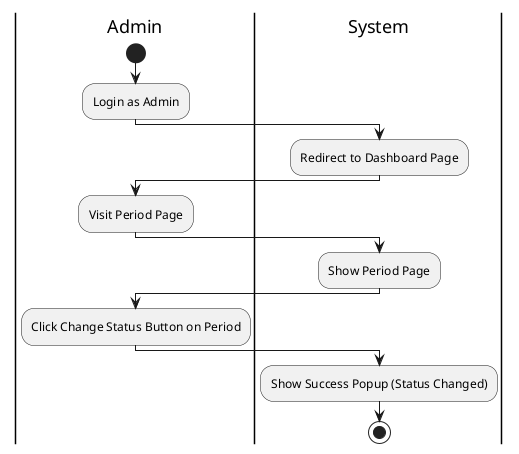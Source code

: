 @startuml Change Period Status
|Admin|
start
:Login as Admin;
|System|
:Redirect to Dashboard Page;
|Admin|
:Visit Period Page;
|System|
:Show Period Page;
|Admin|
:Click Change Status Button on Period;
|System|
:Show Success Popup (Status Changed);
stop
@enduml
